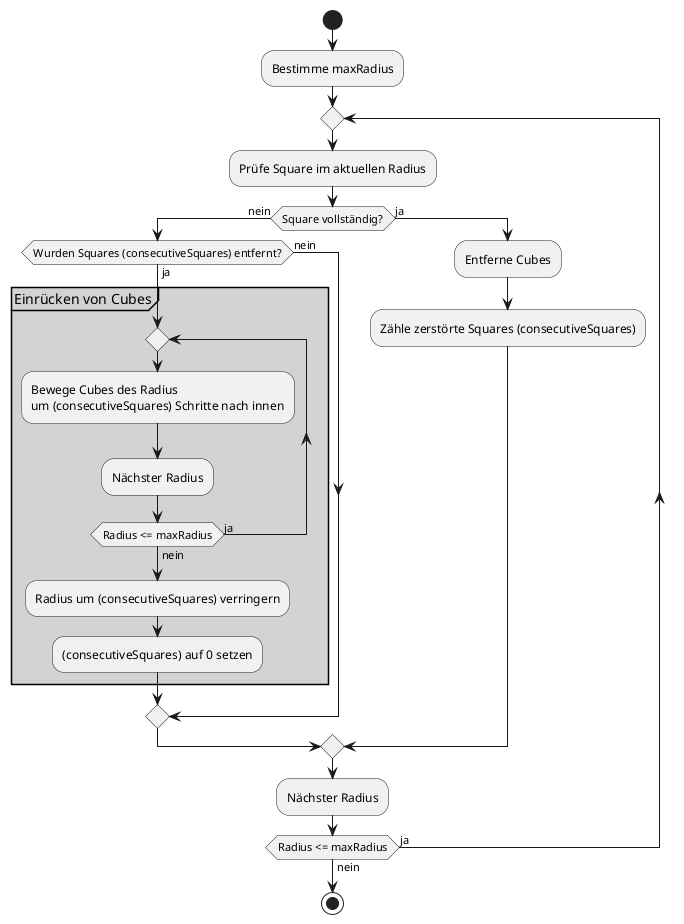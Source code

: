 @startuml
start

:Bestimme maxRadius;

repeat
    :Prüfe Square im aktuellen Radius;
    if (Square vollständig?) then (nein)
      if (Wurden Squares (consecutiveSquares) entfernt?) then (ja)
      group  #lightGray "Einrücken von Cubes"
            repeat
                :Bewege Cubes des Radius
                um (consecutiveSquares) Schritte nach innen;
                :Nächster Radius;
            repeat while  (Radius <= maxRadius) is (ja) not (nein)
            :Radius um (consecutiveSquares) verringern;
            :(consecutiveSquares) auf 0 setzen;
        end group
      else (nein)
      endif
    else (ja)
      :Entferne Cubes;
      :Zähle zerstörte Squares (consecutiveSquares);
    endif
      :Nächster Radius;
repeat while (Radius <= maxRadius) is (ja) not (nein)

stop
@enduml
